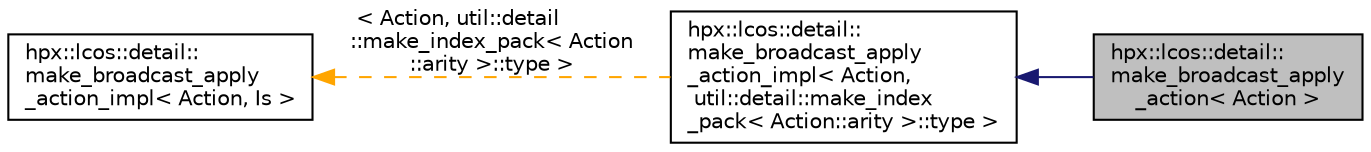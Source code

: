 digraph "hpx::lcos::detail::make_broadcast_apply_action&lt; Action &gt;"
{
  edge [fontname="Helvetica",fontsize="10",labelfontname="Helvetica",labelfontsize="10"];
  node [fontname="Helvetica",fontsize="10",shape=record];
  rankdir="LR";
  Node0 [label="hpx::lcos::detail::\lmake_broadcast_apply\l_action\< Action \>",height=0.2,width=0.4,color="black", fillcolor="grey75", style="filled", fontcolor="black"];
  Node1 -> Node0 [dir="back",color="midnightblue",fontsize="10",style="solid",fontname="Helvetica"];
  Node1 [label="hpx::lcos::detail::\lmake_broadcast_apply\l_action_impl\< Action,\l util::detail::make_index\l_pack\< Action::arity \>::type \>",height=0.2,width=0.4,color="black", fillcolor="white", style="filled",URL="$db/d9a/structhpx_1_1lcos_1_1detail_1_1make__broadcast__apply__action__impl.html"];
  Node2 -> Node1 [dir="back",color="orange",fontsize="10",style="dashed",label=" \< Action, util::detail\l::make_index_pack\< Action\l::arity \>::type \>" ,fontname="Helvetica"];
  Node2 [label="hpx::lcos::detail::\lmake_broadcast_apply\l_action_impl\< Action, Is \>",height=0.2,width=0.4,color="black", fillcolor="white", style="filled",URL="$db/d9a/structhpx_1_1lcos_1_1detail_1_1make__broadcast__apply__action__impl.html"];
}
